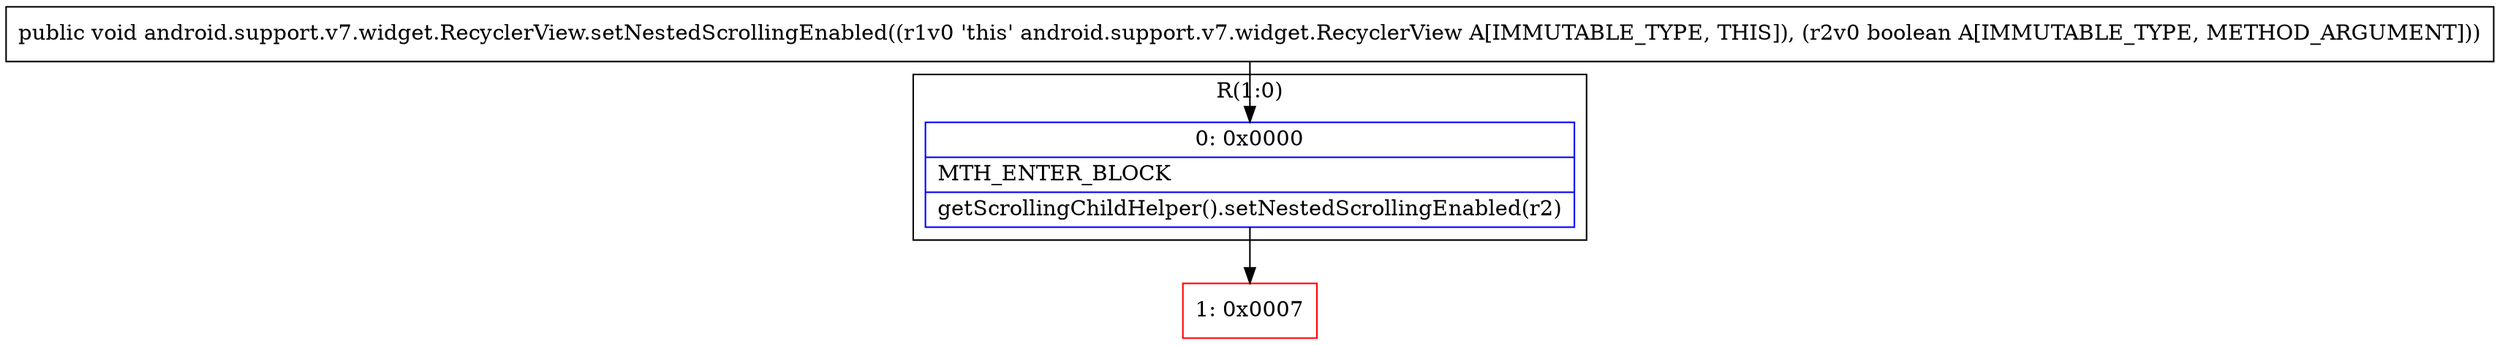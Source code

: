 digraph "CFG forandroid.support.v7.widget.RecyclerView.setNestedScrollingEnabled(Z)V" {
subgraph cluster_Region_505831202 {
label = "R(1:0)";
node [shape=record,color=blue];
Node_0 [shape=record,label="{0\:\ 0x0000|MTH_ENTER_BLOCK\l|getScrollingChildHelper().setNestedScrollingEnabled(r2)\l}"];
}
Node_1 [shape=record,color=red,label="{1\:\ 0x0007}"];
MethodNode[shape=record,label="{public void android.support.v7.widget.RecyclerView.setNestedScrollingEnabled((r1v0 'this' android.support.v7.widget.RecyclerView A[IMMUTABLE_TYPE, THIS]), (r2v0 boolean A[IMMUTABLE_TYPE, METHOD_ARGUMENT])) }"];
MethodNode -> Node_0;
Node_0 -> Node_1;
}


